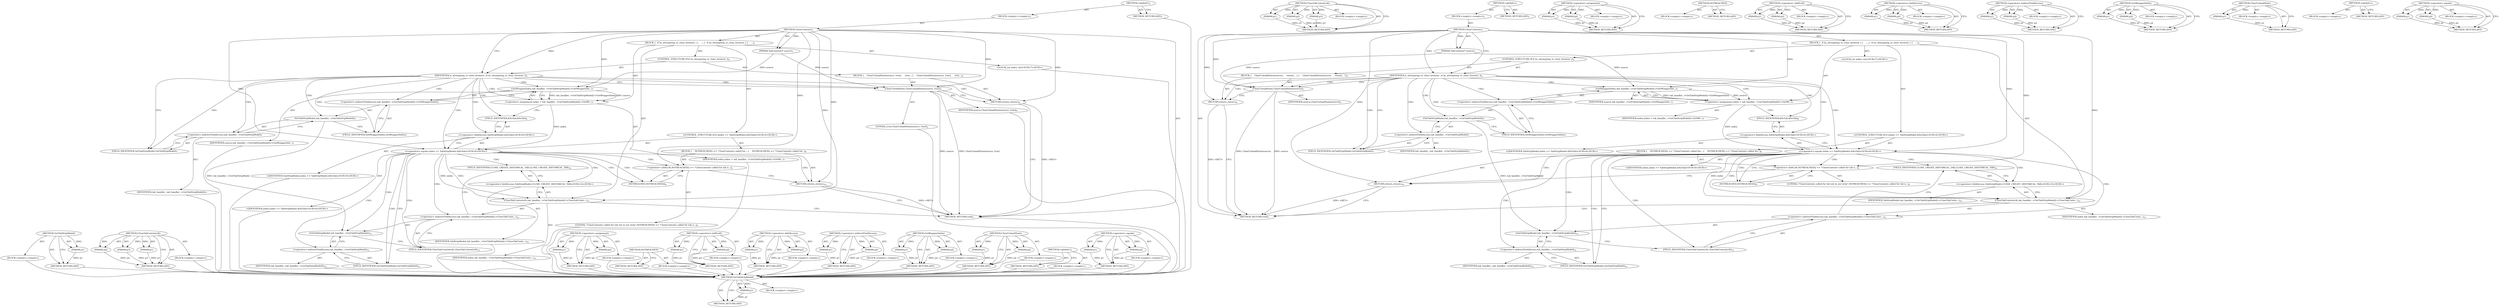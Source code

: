 digraph "&lt;operator&gt;.equals" {
vulnerable_90 [label=<(METHOD,GetTabStripModel)>];
vulnerable_91 [label=<(PARAM,p1)>];
vulnerable_92 [label=<(BLOCK,&lt;empty&gt;,&lt;empty&gt;)>];
vulnerable_93 [label=<(METHOD_RETURN,ANY)>];
vulnerable_112 [label=<(METHOD,CloseTabContentsAt)>];
vulnerable_113 [label=<(PARAM,p1)>];
vulnerable_114 [label=<(PARAM,p2)>];
vulnerable_115 [label=<(PARAM,p3)>];
vulnerable_116 [label=<(BLOCK,&lt;empty&gt;,&lt;empty&gt;)>];
vulnerable_117 [label=<(METHOD_RETURN,ANY)>];
vulnerable_6 [label=<(METHOD,&lt;global&gt;)<SUB>1</SUB>>];
vulnerable_7 [label=<(BLOCK,&lt;empty&gt;,&lt;empty&gt;)<SUB>1</SUB>>];
vulnerable_8 [label=<(METHOD,CloseContents)<SUB>1</SUB>>];
vulnerable_9 [label=<(PARAM,TabContents* source)<SUB>1</SUB>>];
vulnerable_10 [label=<(BLOCK,{
  if (is_attempting_to_close_browser_) {
    ...,{
  if (is_attempting_to_close_browser_) {
    ...)<SUB>1</SUB>>];
vulnerable_11 [label=<(CONTROL_STRUCTURE,IF,if (is_attempting_to_close_browser_))<SUB>2</SUB>>];
vulnerable_12 [label=<(IDENTIFIER,is_attempting_to_close_browser_,if (is_attempting_to_close_browser_))<SUB>2</SUB>>];
vulnerable_13 [label=<(BLOCK,{
    ClearUnloadState(source);
     return;
   },{
    ClearUnloadState(source);
     return;
   })<SUB>2</SUB>>];
vulnerable_14 [label=<(ClearUnloadState,ClearUnloadState(source))<SUB>3</SUB>>];
vulnerable_15 [label=<(IDENTIFIER,source,ClearUnloadState(source))<SUB>3</SUB>>];
vulnerable_16 [label=<(RETURN,return;,return;)<SUB>4</SUB>>];
vulnerable_17 [label="<(LOCAL,int index: int)<SUB>7</SUB>>"];
vulnerable_18 [label=<(&lt;operator&gt;.assignment,index = tab_handler_-&gt;GetTabStripModel()-&gt;GetWr...)<SUB>7</SUB>>];
vulnerable_19 [label=<(IDENTIFIER,index,index = tab_handler_-&gt;GetTabStripModel()-&gt;GetWr...)<SUB>7</SUB>>];
vulnerable_20 [label=<(GetWrapperIndex,tab_handler_-&gt;GetTabStripModel()-&gt;GetWrapperInd...)<SUB>7</SUB>>];
vulnerable_21 [label=<(&lt;operator&gt;.indirectFieldAccess,tab_handler_-&gt;GetTabStripModel()-&gt;GetWrapperIndex)<SUB>7</SUB>>];
vulnerable_22 [label=<(GetTabStripModel,tab_handler_-&gt;GetTabStripModel())<SUB>7</SUB>>];
vulnerable_23 [label=<(&lt;operator&gt;.indirectFieldAccess,tab_handler_-&gt;GetTabStripModel)<SUB>7</SUB>>];
vulnerable_24 [label=<(IDENTIFIER,tab_handler_,tab_handler_-&gt;GetTabStripModel())<SUB>7</SUB>>];
vulnerable_25 [label=<(FIELD_IDENTIFIER,GetTabStripModel,GetTabStripModel)<SUB>7</SUB>>];
vulnerable_26 [label=<(FIELD_IDENTIFIER,GetWrapperIndex,GetWrapperIndex)<SUB>7</SUB>>];
vulnerable_27 [label=<(IDENTIFIER,source,tab_handler_-&gt;GetTabStripModel()-&gt;GetWrapperInd...)<SUB>7</SUB>>];
vulnerable_28 [label="<(CONTROL_STRUCTURE,IF,if (index == TabStripModel::kNoTab))<SUB>8</SUB>>"];
vulnerable_29 [label="<(&lt;operator&gt;.equals,index == TabStripModel::kNoTab)<SUB>8</SUB>>"];
vulnerable_30 [label="<(IDENTIFIER,index,index == TabStripModel::kNoTab)<SUB>8</SUB>>"];
vulnerable_31 [label="<(&lt;operator&gt;.fieldAccess,TabStripModel::kNoTab)<SUB>8</SUB>>"];
vulnerable_32 [label="<(IDENTIFIER,TabStripModel,index == TabStripModel::kNoTab)<SUB>8</SUB>>"];
vulnerable_33 [label=<(FIELD_IDENTIFIER,kNoTab,kNoTab)<SUB>8</SUB>>];
vulnerable_34 [label=<(BLOCK,{
    NOTREACHED() &lt;&lt; &quot;CloseContents called for...,{
    NOTREACHED() &lt;&lt; &quot;CloseContents called for...)<SUB>8</SUB>>];
vulnerable_35 [label=<(&lt;operator&gt;.shiftLeft,NOTREACHED() &lt;&lt; &quot;CloseContents called for tab n...)<SUB>9</SUB>>];
vulnerable_36 [label=<(NOTREACHED,NOTREACHED())<SUB>9</SUB>>];
vulnerable_37 [label=<(LITERAL,&quot;CloseContents called for tab not in our strip&quot;,NOTREACHED() &lt;&lt; &quot;CloseContents called for tab n...)<SUB>9</SUB>>];
vulnerable_38 [label=<(RETURN,return;,return;)<SUB>10</SUB>>];
vulnerable_39 [label=<(CloseTabContentsAt,tab_handler_-&gt;GetTabStripModel()-&gt;CloseTabConte...)<SUB>12</SUB>>];
vulnerable_40 [label=<(&lt;operator&gt;.indirectFieldAccess,tab_handler_-&gt;GetTabStripModel()-&gt;CloseTabConte...)<SUB>12</SUB>>];
vulnerable_41 [label=<(GetTabStripModel,tab_handler_-&gt;GetTabStripModel())<SUB>12</SUB>>];
vulnerable_42 [label=<(&lt;operator&gt;.indirectFieldAccess,tab_handler_-&gt;GetTabStripModel)<SUB>12</SUB>>];
vulnerable_43 [label=<(IDENTIFIER,tab_handler_,tab_handler_-&gt;GetTabStripModel())<SUB>12</SUB>>];
vulnerable_44 [label=<(FIELD_IDENTIFIER,GetTabStripModel,GetTabStripModel)<SUB>12</SUB>>];
vulnerable_45 [label=<(FIELD_IDENTIFIER,CloseTabContentsAt,CloseTabContentsAt)<SUB>12</SUB>>];
vulnerable_46 [label=<(IDENTIFIER,index,tab_handler_-&gt;GetTabStripModel()-&gt;CloseTabConte...)<SUB>13</SUB>>];
vulnerable_47 [label="<(&lt;operator&gt;.fieldAccess,TabStripModel::CLOSE_CREATE_HISTORICAL_TAB)<SUB>14</SUB>>"];
vulnerable_48 [label=<(IDENTIFIER,TabStripModel,tab_handler_-&gt;GetTabStripModel()-&gt;CloseTabConte...)<SUB>14</SUB>>];
vulnerable_49 [label=<(FIELD_IDENTIFIER,CLOSE_CREATE_HISTORICAL_TAB,CLOSE_CREATE_HISTORICAL_TAB)<SUB>14</SUB>>];
vulnerable_50 [label=<(METHOD_RETURN,void)<SUB>1</SUB>>];
vulnerable_52 [label=<(METHOD_RETURN,ANY)<SUB>1</SUB>>];
vulnerable_75 [label=<(METHOD,&lt;operator&gt;.assignment)>];
vulnerable_76 [label=<(PARAM,p1)>];
vulnerable_77 [label=<(PARAM,p2)>];
vulnerable_78 [label=<(BLOCK,&lt;empty&gt;,&lt;empty&gt;)>];
vulnerable_79 [label=<(METHOD_RETURN,ANY)>];
vulnerable_109 [label=<(METHOD,NOTREACHED)>];
vulnerable_110 [label=<(BLOCK,&lt;empty&gt;,&lt;empty&gt;)>];
vulnerable_111 [label=<(METHOD_RETURN,ANY)>];
vulnerable_104 [label=<(METHOD,&lt;operator&gt;.shiftLeft)>];
vulnerable_105 [label=<(PARAM,p1)>];
vulnerable_106 [label=<(PARAM,p2)>];
vulnerable_107 [label=<(BLOCK,&lt;empty&gt;,&lt;empty&gt;)>];
vulnerable_108 [label=<(METHOD_RETURN,ANY)>];
vulnerable_99 [label=<(METHOD,&lt;operator&gt;.fieldAccess)>];
vulnerable_100 [label=<(PARAM,p1)>];
vulnerable_101 [label=<(PARAM,p2)>];
vulnerable_102 [label=<(BLOCK,&lt;empty&gt;,&lt;empty&gt;)>];
vulnerable_103 [label=<(METHOD_RETURN,ANY)>];
vulnerable_85 [label=<(METHOD,&lt;operator&gt;.indirectFieldAccess)>];
vulnerable_86 [label=<(PARAM,p1)>];
vulnerable_87 [label=<(PARAM,p2)>];
vulnerable_88 [label=<(BLOCK,&lt;empty&gt;,&lt;empty&gt;)>];
vulnerable_89 [label=<(METHOD_RETURN,ANY)>];
vulnerable_80 [label=<(METHOD,GetWrapperIndex)>];
vulnerable_81 [label=<(PARAM,p1)>];
vulnerable_82 [label=<(PARAM,p2)>];
vulnerable_83 [label=<(BLOCK,&lt;empty&gt;,&lt;empty&gt;)>];
vulnerable_84 [label=<(METHOD_RETURN,ANY)>];
vulnerable_71 [label=<(METHOD,ClearUnloadState)>];
vulnerable_72 [label=<(PARAM,p1)>];
vulnerable_73 [label=<(BLOCK,&lt;empty&gt;,&lt;empty&gt;)>];
vulnerable_74 [label=<(METHOD_RETURN,ANY)>];
vulnerable_65 [label=<(METHOD,&lt;global&gt;)<SUB>1</SUB>>];
vulnerable_66 [label=<(BLOCK,&lt;empty&gt;,&lt;empty&gt;)>];
vulnerable_67 [label=<(METHOD_RETURN,ANY)>];
vulnerable_94 [label=<(METHOD,&lt;operator&gt;.equals)>];
vulnerable_95 [label=<(PARAM,p1)>];
vulnerable_96 [label=<(PARAM,p2)>];
vulnerable_97 [label=<(BLOCK,&lt;empty&gt;,&lt;empty&gt;)>];
vulnerable_98 [label=<(METHOD_RETURN,ANY)>];
fixed_94 [label=<(METHOD,GetTabStripModel)>];
fixed_95 [label=<(PARAM,p1)>];
fixed_96 [label=<(BLOCK,&lt;empty&gt;,&lt;empty&gt;)>];
fixed_97 [label=<(METHOD_RETURN,ANY)>];
fixed_116 [label=<(METHOD,CloseTabContentsAt)>];
fixed_117 [label=<(PARAM,p1)>];
fixed_118 [label=<(PARAM,p2)>];
fixed_119 [label=<(PARAM,p3)>];
fixed_120 [label=<(BLOCK,&lt;empty&gt;,&lt;empty&gt;)>];
fixed_121 [label=<(METHOD_RETURN,ANY)>];
fixed_6 [label=<(METHOD,&lt;global&gt;)<SUB>1</SUB>>];
fixed_7 [label=<(BLOCK,&lt;empty&gt;,&lt;empty&gt;)<SUB>1</SUB>>];
fixed_8 [label=<(METHOD,CloseContents)<SUB>1</SUB>>];
fixed_9 [label=<(PARAM,TabContents* source)<SUB>1</SUB>>];
fixed_10 [label=<(BLOCK,{
  if (is_attempting_to_close_browser_) {
    ...,{
  if (is_attempting_to_close_browser_) {
    ...)<SUB>1</SUB>>];
fixed_11 [label=<(CONTROL_STRUCTURE,IF,if (is_attempting_to_close_browser_))<SUB>2</SUB>>];
fixed_12 [label=<(IDENTIFIER,is_attempting_to_close_browser_,if (is_attempting_to_close_browser_))<SUB>2</SUB>>];
fixed_13 [label=<(BLOCK,{
    ClearUnloadState(source, true);
     retu...,{
    ClearUnloadState(source, true);
     retu...)<SUB>2</SUB>>];
fixed_14 [label=<(ClearUnloadState,ClearUnloadState(source, true))<SUB>3</SUB>>];
fixed_15 [label=<(IDENTIFIER,source,ClearUnloadState(source, true))<SUB>3</SUB>>];
fixed_16 [label=<(LITERAL,true,ClearUnloadState(source, true))<SUB>3</SUB>>];
fixed_17 [label=<(RETURN,return;,return;)<SUB>4</SUB>>];
fixed_18 [label="<(LOCAL,int index: int)<SUB>7</SUB>>"];
fixed_19 [label=<(&lt;operator&gt;.assignment,index = tab_handler_-&gt;GetTabStripModel()-&gt;GetWr...)<SUB>7</SUB>>];
fixed_20 [label=<(IDENTIFIER,index,index = tab_handler_-&gt;GetTabStripModel()-&gt;GetWr...)<SUB>7</SUB>>];
fixed_21 [label=<(GetWrapperIndex,tab_handler_-&gt;GetTabStripModel()-&gt;GetWrapperInd...)<SUB>7</SUB>>];
fixed_22 [label=<(&lt;operator&gt;.indirectFieldAccess,tab_handler_-&gt;GetTabStripModel()-&gt;GetWrapperIndex)<SUB>7</SUB>>];
fixed_23 [label=<(GetTabStripModel,tab_handler_-&gt;GetTabStripModel())<SUB>7</SUB>>];
fixed_24 [label=<(&lt;operator&gt;.indirectFieldAccess,tab_handler_-&gt;GetTabStripModel)<SUB>7</SUB>>];
fixed_25 [label=<(IDENTIFIER,tab_handler_,tab_handler_-&gt;GetTabStripModel())<SUB>7</SUB>>];
fixed_26 [label=<(FIELD_IDENTIFIER,GetTabStripModel,GetTabStripModel)<SUB>7</SUB>>];
fixed_27 [label=<(FIELD_IDENTIFIER,GetWrapperIndex,GetWrapperIndex)<SUB>7</SUB>>];
fixed_28 [label=<(IDENTIFIER,source,tab_handler_-&gt;GetTabStripModel()-&gt;GetWrapperInd...)<SUB>7</SUB>>];
fixed_29 [label="<(CONTROL_STRUCTURE,IF,if (index == TabStripModel::kNoTab))<SUB>8</SUB>>"];
fixed_30 [label="<(&lt;operator&gt;.equals,index == TabStripModel::kNoTab)<SUB>8</SUB>>"];
fixed_31 [label="<(IDENTIFIER,index,index == TabStripModel::kNoTab)<SUB>8</SUB>>"];
fixed_32 [label="<(&lt;operator&gt;.fieldAccess,TabStripModel::kNoTab)<SUB>8</SUB>>"];
fixed_33 [label="<(IDENTIFIER,TabStripModel,index == TabStripModel::kNoTab)<SUB>8</SUB>>"];
fixed_34 [label=<(FIELD_IDENTIFIER,kNoTab,kNoTab)<SUB>8</SUB>>];
fixed_35 [label=<(BLOCK,{
    NOTREACHED() &lt;&lt; &quot;CloseContents called for...,{
    NOTREACHED() &lt;&lt; &quot;CloseContents called for...)<SUB>8</SUB>>];
fixed_36 [label=<(&lt;operator&gt;.shiftLeft,NOTREACHED() &lt;&lt; &quot;CloseContents called for tab n...)<SUB>9</SUB>>];
fixed_37 [label=<(NOTREACHED,NOTREACHED())<SUB>9</SUB>>];
fixed_38 [label=<(LITERAL,&quot;CloseContents called for tab not in our strip&quot;,NOTREACHED() &lt;&lt; &quot;CloseContents called for tab n...)<SUB>9</SUB>>];
fixed_39 [label=<(RETURN,return;,return;)<SUB>10</SUB>>];
fixed_40 [label=<(CloseTabContentsAt,tab_handler_-&gt;GetTabStripModel()-&gt;CloseTabConte...)<SUB>12</SUB>>];
fixed_41 [label=<(&lt;operator&gt;.indirectFieldAccess,tab_handler_-&gt;GetTabStripModel()-&gt;CloseTabConte...)<SUB>12</SUB>>];
fixed_42 [label=<(GetTabStripModel,tab_handler_-&gt;GetTabStripModel())<SUB>12</SUB>>];
fixed_43 [label=<(&lt;operator&gt;.indirectFieldAccess,tab_handler_-&gt;GetTabStripModel)<SUB>12</SUB>>];
fixed_44 [label=<(IDENTIFIER,tab_handler_,tab_handler_-&gt;GetTabStripModel())<SUB>12</SUB>>];
fixed_45 [label=<(FIELD_IDENTIFIER,GetTabStripModel,GetTabStripModel)<SUB>12</SUB>>];
fixed_46 [label=<(FIELD_IDENTIFIER,CloseTabContentsAt,CloseTabContentsAt)<SUB>12</SUB>>];
fixed_47 [label=<(IDENTIFIER,index,tab_handler_-&gt;GetTabStripModel()-&gt;CloseTabConte...)<SUB>13</SUB>>];
fixed_48 [label="<(&lt;operator&gt;.fieldAccess,TabStripModel::CLOSE_CREATE_HISTORICAL_TAB)<SUB>14</SUB>>"];
fixed_49 [label=<(IDENTIFIER,TabStripModel,tab_handler_-&gt;GetTabStripModel()-&gt;CloseTabConte...)<SUB>14</SUB>>];
fixed_50 [label=<(FIELD_IDENTIFIER,CLOSE_CREATE_HISTORICAL_TAB,CLOSE_CREATE_HISTORICAL_TAB)<SUB>14</SUB>>];
fixed_51 [label=<(METHOD_RETURN,void)<SUB>1</SUB>>];
fixed_53 [label=<(METHOD_RETURN,ANY)<SUB>1</SUB>>];
fixed_79 [label=<(METHOD,&lt;operator&gt;.assignment)>];
fixed_80 [label=<(PARAM,p1)>];
fixed_81 [label=<(PARAM,p2)>];
fixed_82 [label=<(BLOCK,&lt;empty&gt;,&lt;empty&gt;)>];
fixed_83 [label=<(METHOD_RETURN,ANY)>];
fixed_113 [label=<(METHOD,NOTREACHED)>];
fixed_114 [label=<(BLOCK,&lt;empty&gt;,&lt;empty&gt;)>];
fixed_115 [label=<(METHOD_RETURN,ANY)>];
fixed_108 [label=<(METHOD,&lt;operator&gt;.shiftLeft)>];
fixed_109 [label=<(PARAM,p1)>];
fixed_110 [label=<(PARAM,p2)>];
fixed_111 [label=<(BLOCK,&lt;empty&gt;,&lt;empty&gt;)>];
fixed_112 [label=<(METHOD_RETURN,ANY)>];
fixed_103 [label=<(METHOD,&lt;operator&gt;.fieldAccess)>];
fixed_104 [label=<(PARAM,p1)>];
fixed_105 [label=<(PARAM,p2)>];
fixed_106 [label=<(BLOCK,&lt;empty&gt;,&lt;empty&gt;)>];
fixed_107 [label=<(METHOD_RETURN,ANY)>];
fixed_89 [label=<(METHOD,&lt;operator&gt;.indirectFieldAccess)>];
fixed_90 [label=<(PARAM,p1)>];
fixed_91 [label=<(PARAM,p2)>];
fixed_92 [label=<(BLOCK,&lt;empty&gt;,&lt;empty&gt;)>];
fixed_93 [label=<(METHOD_RETURN,ANY)>];
fixed_84 [label=<(METHOD,GetWrapperIndex)>];
fixed_85 [label=<(PARAM,p1)>];
fixed_86 [label=<(PARAM,p2)>];
fixed_87 [label=<(BLOCK,&lt;empty&gt;,&lt;empty&gt;)>];
fixed_88 [label=<(METHOD_RETURN,ANY)>];
fixed_74 [label=<(METHOD,ClearUnloadState)>];
fixed_75 [label=<(PARAM,p1)>];
fixed_76 [label=<(PARAM,p2)>];
fixed_77 [label=<(BLOCK,&lt;empty&gt;,&lt;empty&gt;)>];
fixed_78 [label=<(METHOD_RETURN,ANY)>];
fixed_68 [label=<(METHOD,&lt;global&gt;)<SUB>1</SUB>>];
fixed_69 [label=<(BLOCK,&lt;empty&gt;,&lt;empty&gt;)>];
fixed_70 [label=<(METHOD_RETURN,ANY)>];
fixed_98 [label=<(METHOD,&lt;operator&gt;.equals)>];
fixed_99 [label=<(PARAM,p1)>];
fixed_100 [label=<(PARAM,p2)>];
fixed_101 [label=<(BLOCK,&lt;empty&gt;,&lt;empty&gt;)>];
fixed_102 [label=<(METHOD_RETURN,ANY)>];
vulnerable_90 -> vulnerable_91  [key=0, label="AST: "];
vulnerable_90 -> vulnerable_91  [key=1, label="DDG: "];
vulnerable_90 -> vulnerable_92  [key=0, label="AST: "];
vulnerable_90 -> vulnerable_93  [key=0, label="AST: "];
vulnerable_90 -> vulnerable_93  [key=1, label="CFG: "];
vulnerable_91 -> vulnerable_93  [key=0, label="DDG: p1"];
vulnerable_112 -> vulnerable_113  [key=0, label="AST: "];
vulnerable_112 -> vulnerable_113  [key=1, label="DDG: "];
vulnerable_112 -> vulnerable_116  [key=0, label="AST: "];
vulnerable_112 -> vulnerable_114  [key=0, label="AST: "];
vulnerable_112 -> vulnerable_114  [key=1, label="DDG: "];
vulnerable_112 -> vulnerable_117  [key=0, label="AST: "];
vulnerable_112 -> vulnerable_117  [key=1, label="CFG: "];
vulnerable_112 -> vulnerable_115  [key=0, label="AST: "];
vulnerable_112 -> vulnerable_115  [key=1, label="DDG: "];
vulnerable_113 -> vulnerable_117  [key=0, label="DDG: p1"];
vulnerable_114 -> vulnerable_117  [key=0, label="DDG: p2"];
vulnerable_115 -> vulnerable_117  [key=0, label="DDG: p3"];
vulnerable_6 -> vulnerable_7  [key=0, label="AST: "];
vulnerable_6 -> vulnerable_52  [key=0, label="AST: "];
vulnerable_6 -> vulnerable_52  [key=1, label="CFG: "];
vulnerable_7 -> vulnerable_8  [key=0, label="AST: "];
vulnerable_8 -> vulnerable_9  [key=0, label="AST: "];
vulnerable_8 -> vulnerable_9  [key=1, label="DDG: "];
vulnerable_8 -> vulnerable_10  [key=0, label="AST: "];
vulnerable_8 -> vulnerable_50  [key=0, label="AST: "];
vulnerable_8 -> vulnerable_12  [key=0, label="CFG: "];
vulnerable_8 -> vulnerable_12  [key=1, label="DDG: "];
vulnerable_8 -> vulnerable_39  [key=0, label="DDG: "];
vulnerable_8 -> vulnerable_16  [key=0, label="DDG: "];
vulnerable_8 -> vulnerable_20  [key=0, label="DDG: "];
vulnerable_8 -> vulnerable_29  [key=0, label="DDG: "];
vulnerable_8 -> vulnerable_38  [key=0, label="DDG: "];
vulnerable_8 -> vulnerable_14  [key=0, label="DDG: "];
vulnerable_8 -> vulnerable_35  [key=0, label="DDG: "];
vulnerable_9 -> vulnerable_20  [key=0, label="DDG: source"];
vulnerable_9 -> vulnerable_14  [key=0, label="DDG: source"];
vulnerable_10 -> vulnerable_11  [key=0, label="AST: "];
vulnerable_10 -> vulnerable_17  [key=0, label="AST: "];
vulnerable_10 -> vulnerable_18  [key=0, label="AST: "];
vulnerable_10 -> vulnerable_28  [key=0, label="AST: "];
vulnerable_10 -> vulnerable_39  [key=0, label="AST: "];
vulnerable_11 -> vulnerable_12  [key=0, label="AST: "];
vulnerable_11 -> vulnerable_13  [key=0, label="AST: "];
vulnerable_12 -> vulnerable_14  [key=0, label="CFG: "];
vulnerable_12 -> vulnerable_14  [key=1, label="CDG: "];
vulnerable_12 -> vulnerable_25  [key=0, label="CFG: "];
vulnerable_12 -> vulnerable_25  [key=1, label="CDG: "];
vulnerable_12 -> vulnerable_16  [key=0, label="CDG: "];
vulnerable_12 -> vulnerable_21  [key=0, label="CDG: "];
vulnerable_12 -> vulnerable_33  [key=0, label="CDG: "];
vulnerable_12 -> vulnerable_26  [key=0, label="CDG: "];
vulnerable_12 -> vulnerable_23  [key=0, label="CDG: "];
vulnerable_12 -> vulnerable_20  [key=0, label="CDG: "];
vulnerable_12 -> vulnerable_22  [key=0, label="CDG: "];
vulnerable_12 -> vulnerable_29  [key=0, label="CDG: "];
vulnerable_12 -> vulnerable_18  [key=0, label="CDG: "];
vulnerable_12 -> vulnerable_31  [key=0, label="CDG: "];
vulnerable_13 -> vulnerable_14  [key=0, label="AST: "];
vulnerable_13 -> vulnerable_16  [key=0, label="AST: "];
vulnerable_14 -> vulnerable_15  [key=0, label="AST: "];
vulnerable_14 -> vulnerable_16  [key=0, label="CFG: "];
vulnerable_14 -> vulnerable_50  [key=0, label="DDG: source"];
vulnerable_14 -> vulnerable_50  [key=1, label="DDG: ClearUnloadState(source)"];
vulnerable_16 -> vulnerable_50  [key=0, label="CFG: "];
vulnerable_16 -> vulnerable_50  [key=1, label="DDG: &lt;RET&gt;"];
vulnerable_18 -> vulnerable_19  [key=0, label="AST: "];
vulnerable_18 -> vulnerable_20  [key=0, label="AST: "];
vulnerable_18 -> vulnerable_33  [key=0, label="CFG: "];
vulnerable_18 -> vulnerable_29  [key=0, label="DDG: index"];
vulnerable_20 -> vulnerable_21  [key=0, label="AST: "];
vulnerable_20 -> vulnerable_27  [key=0, label="AST: "];
vulnerable_20 -> vulnerable_18  [key=0, label="CFG: "];
vulnerable_20 -> vulnerable_18  [key=1, label="DDG: tab_handler_-&gt;GetTabStripModel()-&gt;GetWrapperIndex"];
vulnerable_20 -> vulnerable_18  [key=2, label="DDG: source"];
vulnerable_21 -> vulnerable_22  [key=0, label="AST: "];
vulnerable_21 -> vulnerable_26  [key=0, label="AST: "];
vulnerable_21 -> vulnerable_20  [key=0, label="CFG: "];
vulnerable_22 -> vulnerable_23  [key=0, label="AST: "];
vulnerable_22 -> vulnerable_26  [key=0, label="CFG: "];
vulnerable_22 -> vulnerable_41  [key=0, label="DDG: tab_handler_-&gt;GetTabStripModel"];
vulnerable_23 -> vulnerable_24  [key=0, label="AST: "];
vulnerable_23 -> vulnerable_25  [key=0, label="AST: "];
vulnerable_23 -> vulnerable_22  [key=0, label="CFG: "];
vulnerable_25 -> vulnerable_23  [key=0, label="CFG: "];
vulnerable_26 -> vulnerable_21  [key=0, label="CFG: "];
vulnerable_28 -> vulnerable_29  [key=0, label="AST: "];
vulnerable_28 -> vulnerable_34  [key=0, label="AST: "];
vulnerable_29 -> vulnerable_30  [key=0, label="AST: "];
vulnerable_29 -> vulnerable_31  [key=0, label="AST: "];
vulnerable_29 -> vulnerable_36  [key=0, label="CFG: "];
vulnerable_29 -> vulnerable_36  [key=1, label="CDG: "];
vulnerable_29 -> vulnerable_44  [key=0, label="CFG: "];
vulnerable_29 -> vulnerable_44  [key=1, label="CDG: "];
vulnerable_29 -> vulnerable_39  [key=0, label="DDG: index"];
vulnerable_29 -> vulnerable_39  [key=1, label="CDG: "];
vulnerable_29 -> vulnerable_47  [key=0, label="CDG: "];
vulnerable_29 -> vulnerable_49  [key=0, label="CDG: "];
vulnerable_29 -> vulnerable_42  [key=0, label="CDG: "];
vulnerable_29 -> vulnerable_38  [key=0, label="CDG: "];
vulnerable_29 -> vulnerable_41  [key=0, label="CDG: "];
vulnerable_29 -> vulnerable_45  [key=0, label="CDG: "];
vulnerable_29 -> vulnerable_40  [key=0, label="CDG: "];
vulnerable_29 -> vulnerable_35  [key=0, label="CDG: "];
vulnerable_31 -> vulnerable_32  [key=0, label="AST: "];
vulnerable_31 -> vulnerable_33  [key=0, label="AST: "];
vulnerable_31 -> vulnerable_29  [key=0, label="CFG: "];
vulnerable_33 -> vulnerable_31  [key=0, label="CFG: "];
vulnerable_34 -> vulnerable_35  [key=0, label="AST: "];
vulnerable_34 -> vulnerable_38  [key=0, label="AST: "];
vulnerable_35 -> vulnerable_36  [key=0, label="AST: "];
vulnerable_35 -> vulnerable_37  [key=0, label="AST: "];
vulnerable_35 -> vulnerable_38  [key=0, label="CFG: "];
vulnerable_36 -> vulnerable_35  [key=0, label="CFG: "];
vulnerable_38 -> vulnerable_50  [key=0, label="CFG: "];
vulnerable_38 -> vulnerable_50  [key=1, label="DDG: &lt;RET&gt;"];
vulnerable_39 -> vulnerable_40  [key=0, label="AST: "];
vulnerable_39 -> vulnerable_46  [key=0, label="AST: "];
vulnerable_39 -> vulnerable_47  [key=0, label="AST: "];
vulnerable_39 -> vulnerable_50  [key=0, label="CFG: "];
vulnerable_40 -> vulnerable_41  [key=0, label="AST: "];
vulnerable_40 -> vulnerable_45  [key=0, label="AST: "];
vulnerable_40 -> vulnerable_49  [key=0, label="CFG: "];
vulnerable_41 -> vulnerable_42  [key=0, label="AST: "];
vulnerable_41 -> vulnerable_45  [key=0, label="CFG: "];
vulnerable_42 -> vulnerable_43  [key=0, label="AST: "];
vulnerable_42 -> vulnerable_44  [key=0, label="AST: "];
vulnerable_42 -> vulnerable_41  [key=0, label="CFG: "];
vulnerable_44 -> vulnerable_42  [key=0, label="CFG: "];
vulnerable_45 -> vulnerable_40  [key=0, label="CFG: "];
vulnerable_47 -> vulnerable_48  [key=0, label="AST: "];
vulnerable_47 -> vulnerable_49  [key=0, label="AST: "];
vulnerable_47 -> vulnerable_39  [key=0, label="CFG: "];
vulnerable_49 -> vulnerable_47  [key=0, label="CFG: "];
vulnerable_75 -> vulnerable_76  [key=0, label="AST: "];
vulnerable_75 -> vulnerable_76  [key=1, label="DDG: "];
vulnerable_75 -> vulnerable_78  [key=0, label="AST: "];
vulnerable_75 -> vulnerable_77  [key=0, label="AST: "];
vulnerable_75 -> vulnerable_77  [key=1, label="DDG: "];
vulnerable_75 -> vulnerable_79  [key=0, label="AST: "];
vulnerable_75 -> vulnerable_79  [key=1, label="CFG: "];
vulnerable_76 -> vulnerable_79  [key=0, label="DDG: p1"];
vulnerable_77 -> vulnerable_79  [key=0, label="DDG: p2"];
vulnerable_109 -> vulnerable_110  [key=0, label="AST: "];
vulnerable_109 -> vulnerable_111  [key=0, label="AST: "];
vulnerable_109 -> vulnerable_111  [key=1, label="CFG: "];
vulnerable_104 -> vulnerable_105  [key=0, label="AST: "];
vulnerable_104 -> vulnerable_105  [key=1, label="DDG: "];
vulnerable_104 -> vulnerable_107  [key=0, label="AST: "];
vulnerable_104 -> vulnerable_106  [key=0, label="AST: "];
vulnerable_104 -> vulnerable_106  [key=1, label="DDG: "];
vulnerable_104 -> vulnerable_108  [key=0, label="AST: "];
vulnerable_104 -> vulnerable_108  [key=1, label="CFG: "];
vulnerable_105 -> vulnerable_108  [key=0, label="DDG: p1"];
vulnerable_106 -> vulnerable_108  [key=0, label="DDG: p2"];
vulnerable_99 -> vulnerable_100  [key=0, label="AST: "];
vulnerable_99 -> vulnerable_100  [key=1, label="DDG: "];
vulnerable_99 -> vulnerable_102  [key=0, label="AST: "];
vulnerable_99 -> vulnerable_101  [key=0, label="AST: "];
vulnerable_99 -> vulnerable_101  [key=1, label="DDG: "];
vulnerable_99 -> vulnerable_103  [key=0, label="AST: "];
vulnerable_99 -> vulnerable_103  [key=1, label="CFG: "];
vulnerable_100 -> vulnerable_103  [key=0, label="DDG: p1"];
vulnerable_101 -> vulnerable_103  [key=0, label="DDG: p2"];
vulnerable_85 -> vulnerable_86  [key=0, label="AST: "];
vulnerable_85 -> vulnerable_86  [key=1, label="DDG: "];
vulnerable_85 -> vulnerable_88  [key=0, label="AST: "];
vulnerable_85 -> vulnerable_87  [key=0, label="AST: "];
vulnerable_85 -> vulnerable_87  [key=1, label="DDG: "];
vulnerable_85 -> vulnerable_89  [key=0, label="AST: "];
vulnerable_85 -> vulnerable_89  [key=1, label="CFG: "];
vulnerable_86 -> vulnerable_89  [key=0, label="DDG: p1"];
vulnerable_87 -> vulnerable_89  [key=0, label="DDG: p2"];
vulnerable_80 -> vulnerable_81  [key=0, label="AST: "];
vulnerable_80 -> vulnerable_81  [key=1, label="DDG: "];
vulnerable_80 -> vulnerable_83  [key=0, label="AST: "];
vulnerable_80 -> vulnerable_82  [key=0, label="AST: "];
vulnerable_80 -> vulnerable_82  [key=1, label="DDG: "];
vulnerable_80 -> vulnerable_84  [key=0, label="AST: "];
vulnerable_80 -> vulnerable_84  [key=1, label="CFG: "];
vulnerable_81 -> vulnerable_84  [key=0, label="DDG: p1"];
vulnerable_82 -> vulnerable_84  [key=0, label="DDG: p2"];
vulnerable_71 -> vulnerable_72  [key=0, label="AST: "];
vulnerable_71 -> vulnerable_72  [key=1, label="DDG: "];
vulnerable_71 -> vulnerable_73  [key=0, label="AST: "];
vulnerable_71 -> vulnerable_74  [key=0, label="AST: "];
vulnerable_71 -> vulnerable_74  [key=1, label="CFG: "];
vulnerable_72 -> vulnerable_74  [key=0, label="DDG: p1"];
vulnerable_65 -> vulnerable_66  [key=0, label="AST: "];
vulnerable_65 -> vulnerable_67  [key=0, label="AST: "];
vulnerable_65 -> vulnerable_67  [key=1, label="CFG: "];
vulnerable_94 -> vulnerable_95  [key=0, label="AST: "];
vulnerable_94 -> vulnerable_95  [key=1, label="DDG: "];
vulnerable_94 -> vulnerable_97  [key=0, label="AST: "];
vulnerable_94 -> vulnerable_96  [key=0, label="AST: "];
vulnerable_94 -> vulnerable_96  [key=1, label="DDG: "];
vulnerable_94 -> vulnerable_98  [key=0, label="AST: "];
vulnerable_94 -> vulnerable_98  [key=1, label="CFG: "];
vulnerable_95 -> vulnerable_98  [key=0, label="DDG: p1"];
vulnerable_96 -> vulnerable_98  [key=0, label="DDG: p2"];
fixed_94 -> fixed_95  [key=0, label="AST: "];
fixed_94 -> fixed_95  [key=1, label="DDG: "];
fixed_94 -> fixed_96  [key=0, label="AST: "];
fixed_94 -> fixed_97  [key=0, label="AST: "];
fixed_94 -> fixed_97  [key=1, label="CFG: "];
fixed_95 -> fixed_97  [key=0, label="DDG: p1"];
fixed_96 -> vulnerable_90  [key=0];
fixed_97 -> vulnerable_90  [key=0];
fixed_116 -> fixed_117  [key=0, label="AST: "];
fixed_116 -> fixed_117  [key=1, label="DDG: "];
fixed_116 -> fixed_120  [key=0, label="AST: "];
fixed_116 -> fixed_118  [key=0, label="AST: "];
fixed_116 -> fixed_118  [key=1, label="DDG: "];
fixed_116 -> fixed_121  [key=0, label="AST: "];
fixed_116 -> fixed_121  [key=1, label="CFG: "];
fixed_116 -> fixed_119  [key=0, label="AST: "];
fixed_116 -> fixed_119  [key=1, label="DDG: "];
fixed_117 -> fixed_121  [key=0, label="DDG: p1"];
fixed_118 -> fixed_121  [key=0, label="DDG: p2"];
fixed_119 -> fixed_121  [key=0, label="DDG: p3"];
fixed_120 -> vulnerable_90  [key=0];
fixed_121 -> vulnerable_90  [key=0];
fixed_6 -> fixed_7  [key=0, label="AST: "];
fixed_6 -> fixed_53  [key=0, label="AST: "];
fixed_6 -> fixed_53  [key=1, label="CFG: "];
fixed_7 -> fixed_8  [key=0, label="AST: "];
fixed_8 -> fixed_9  [key=0, label="AST: "];
fixed_8 -> fixed_9  [key=1, label="DDG: "];
fixed_8 -> fixed_10  [key=0, label="AST: "];
fixed_8 -> fixed_51  [key=0, label="AST: "];
fixed_8 -> fixed_12  [key=0, label="CFG: "];
fixed_8 -> fixed_12  [key=1, label="DDG: "];
fixed_8 -> fixed_40  [key=0, label="DDG: "];
fixed_8 -> fixed_17  [key=0, label="DDG: "];
fixed_8 -> fixed_21  [key=0, label="DDG: "];
fixed_8 -> fixed_30  [key=0, label="DDG: "];
fixed_8 -> fixed_39  [key=0, label="DDG: "];
fixed_8 -> fixed_14  [key=0, label="DDG: "];
fixed_8 -> fixed_36  [key=0, label="DDG: "];
fixed_9 -> fixed_21  [key=0, label="DDG: source"];
fixed_9 -> fixed_14  [key=0, label="DDG: source"];
fixed_10 -> fixed_11  [key=0, label="AST: "];
fixed_10 -> fixed_18  [key=0, label="AST: "];
fixed_10 -> fixed_19  [key=0, label="AST: "];
fixed_10 -> fixed_29  [key=0, label="AST: "];
fixed_10 -> fixed_40  [key=0, label="AST: "];
fixed_11 -> fixed_12  [key=0, label="AST: "];
fixed_11 -> fixed_13  [key=0, label="AST: "];
fixed_12 -> fixed_14  [key=0, label="CFG: "];
fixed_12 -> fixed_14  [key=1, label="CDG: "];
fixed_12 -> fixed_26  [key=0, label="CFG: "];
fixed_12 -> fixed_26  [key=1, label="CDG: "];
fixed_12 -> fixed_24  [key=0, label="CDG: "];
fixed_12 -> fixed_17  [key=0, label="CDG: "];
fixed_12 -> fixed_30  [key=0, label="CDG: "];
fixed_12 -> fixed_34  [key=0, label="CDG: "];
fixed_12 -> fixed_21  [key=0, label="CDG: "];
fixed_12 -> fixed_32  [key=0, label="CDG: "];
fixed_12 -> fixed_23  [key=0, label="CDG: "];
fixed_12 -> fixed_19  [key=0, label="CDG: "];
fixed_12 -> fixed_22  [key=0, label="CDG: "];
fixed_12 -> fixed_27  [key=0, label="CDG: "];
fixed_13 -> fixed_14  [key=0, label="AST: "];
fixed_13 -> fixed_17  [key=0, label="AST: "];
fixed_14 -> fixed_15  [key=0, label="AST: "];
fixed_14 -> fixed_16  [key=0, label="AST: "];
fixed_14 -> fixed_17  [key=0, label="CFG: "];
fixed_14 -> fixed_51  [key=0, label="DDG: source"];
fixed_14 -> fixed_51  [key=1, label="DDG: ClearUnloadState(source, true)"];
fixed_15 -> vulnerable_90  [key=0];
fixed_16 -> vulnerable_90  [key=0];
fixed_17 -> fixed_51  [key=0, label="CFG: "];
fixed_17 -> fixed_51  [key=1, label="DDG: &lt;RET&gt;"];
fixed_18 -> vulnerable_90  [key=0];
fixed_19 -> fixed_20  [key=0, label="AST: "];
fixed_19 -> fixed_21  [key=0, label="AST: "];
fixed_19 -> fixed_34  [key=0, label="CFG: "];
fixed_19 -> fixed_30  [key=0, label="DDG: index"];
fixed_20 -> vulnerable_90  [key=0];
fixed_21 -> fixed_22  [key=0, label="AST: "];
fixed_21 -> fixed_28  [key=0, label="AST: "];
fixed_21 -> fixed_19  [key=0, label="CFG: "];
fixed_21 -> fixed_19  [key=1, label="DDG: tab_handler_-&gt;GetTabStripModel()-&gt;GetWrapperIndex"];
fixed_21 -> fixed_19  [key=2, label="DDG: source"];
fixed_22 -> fixed_23  [key=0, label="AST: "];
fixed_22 -> fixed_27  [key=0, label="AST: "];
fixed_22 -> fixed_21  [key=0, label="CFG: "];
fixed_23 -> fixed_24  [key=0, label="AST: "];
fixed_23 -> fixed_27  [key=0, label="CFG: "];
fixed_23 -> fixed_42  [key=0, label="DDG: tab_handler_-&gt;GetTabStripModel"];
fixed_24 -> fixed_25  [key=0, label="AST: "];
fixed_24 -> fixed_26  [key=0, label="AST: "];
fixed_24 -> fixed_23  [key=0, label="CFG: "];
fixed_25 -> vulnerable_90  [key=0];
fixed_26 -> fixed_24  [key=0, label="CFG: "];
fixed_27 -> fixed_22  [key=0, label="CFG: "];
fixed_28 -> vulnerable_90  [key=0];
fixed_29 -> fixed_30  [key=0, label="AST: "];
fixed_29 -> fixed_35  [key=0, label="AST: "];
fixed_30 -> fixed_31  [key=0, label="AST: "];
fixed_30 -> fixed_32  [key=0, label="AST: "];
fixed_30 -> fixed_37  [key=0, label="CFG: "];
fixed_30 -> fixed_37  [key=1, label="CDG: "];
fixed_30 -> fixed_45  [key=0, label="CFG: "];
fixed_30 -> fixed_45  [key=1, label="CDG: "];
fixed_30 -> fixed_40  [key=0, label="DDG: index"];
fixed_30 -> fixed_40  [key=1, label="CDG: "];
fixed_30 -> fixed_48  [key=0, label="CDG: "];
fixed_30 -> fixed_42  [key=0, label="CDG: "];
fixed_30 -> fixed_36  [key=0, label="CDG: "];
fixed_30 -> fixed_46  [key=0, label="CDG: "];
fixed_30 -> fixed_41  [key=0, label="CDG: "];
fixed_30 -> fixed_50  [key=0, label="CDG: "];
fixed_30 -> fixed_39  [key=0, label="CDG: "];
fixed_30 -> fixed_43  [key=0, label="CDG: "];
fixed_31 -> vulnerable_90  [key=0];
fixed_32 -> fixed_33  [key=0, label="AST: "];
fixed_32 -> fixed_34  [key=0, label="AST: "];
fixed_32 -> fixed_30  [key=0, label="CFG: "];
fixed_33 -> vulnerable_90  [key=0];
fixed_34 -> fixed_32  [key=0, label="CFG: "];
fixed_35 -> fixed_36  [key=0, label="AST: "];
fixed_35 -> fixed_39  [key=0, label="AST: "];
fixed_36 -> fixed_37  [key=0, label="AST: "];
fixed_36 -> fixed_38  [key=0, label="AST: "];
fixed_36 -> fixed_39  [key=0, label="CFG: "];
fixed_37 -> fixed_36  [key=0, label="CFG: "];
fixed_38 -> vulnerable_90  [key=0];
fixed_39 -> fixed_51  [key=0, label="CFG: "];
fixed_39 -> fixed_51  [key=1, label="DDG: &lt;RET&gt;"];
fixed_40 -> fixed_41  [key=0, label="AST: "];
fixed_40 -> fixed_47  [key=0, label="AST: "];
fixed_40 -> fixed_48  [key=0, label="AST: "];
fixed_40 -> fixed_51  [key=0, label="CFG: "];
fixed_41 -> fixed_42  [key=0, label="AST: "];
fixed_41 -> fixed_46  [key=0, label="AST: "];
fixed_41 -> fixed_50  [key=0, label="CFG: "];
fixed_42 -> fixed_43  [key=0, label="AST: "];
fixed_42 -> fixed_46  [key=0, label="CFG: "];
fixed_43 -> fixed_44  [key=0, label="AST: "];
fixed_43 -> fixed_45  [key=0, label="AST: "];
fixed_43 -> fixed_42  [key=0, label="CFG: "];
fixed_44 -> vulnerable_90  [key=0];
fixed_45 -> fixed_43  [key=0, label="CFG: "];
fixed_46 -> fixed_41  [key=0, label="CFG: "];
fixed_47 -> vulnerable_90  [key=0];
fixed_48 -> fixed_49  [key=0, label="AST: "];
fixed_48 -> fixed_50  [key=0, label="AST: "];
fixed_48 -> fixed_40  [key=0, label="CFG: "];
fixed_49 -> vulnerable_90  [key=0];
fixed_50 -> fixed_48  [key=0, label="CFG: "];
fixed_51 -> vulnerable_90  [key=0];
fixed_53 -> vulnerable_90  [key=0];
fixed_79 -> fixed_80  [key=0, label="AST: "];
fixed_79 -> fixed_80  [key=1, label="DDG: "];
fixed_79 -> fixed_82  [key=0, label="AST: "];
fixed_79 -> fixed_81  [key=0, label="AST: "];
fixed_79 -> fixed_81  [key=1, label="DDG: "];
fixed_79 -> fixed_83  [key=0, label="AST: "];
fixed_79 -> fixed_83  [key=1, label="CFG: "];
fixed_80 -> fixed_83  [key=0, label="DDG: p1"];
fixed_81 -> fixed_83  [key=0, label="DDG: p2"];
fixed_82 -> vulnerable_90  [key=0];
fixed_83 -> vulnerable_90  [key=0];
fixed_113 -> fixed_114  [key=0, label="AST: "];
fixed_113 -> fixed_115  [key=0, label="AST: "];
fixed_113 -> fixed_115  [key=1, label="CFG: "];
fixed_114 -> vulnerable_90  [key=0];
fixed_115 -> vulnerable_90  [key=0];
fixed_108 -> fixed_109  [key=0, label="AST: "];
fixed_108 -> fixed_109  [key=1, label="DDG: "];
fixed_108 -> fixed_111  [key=0, label="AST: "];
fixed_108 -> fixed_110  [key=0, label="AST: "];
fixed_108 -> fixed_110  [key=1, label="DDG: "];
fixed_108 -> fixed_112  [key=0, label="AST: "];
fixed_108 -> fixed_112  [key=1, label="CFG: "];
fixed_109 -> fixed_112  [key=0, label="DDG: p1"];
fixed_110 -> fixed_112  [key=0, label="DDG: p2"];
fixed_111 -> vulnerable_90  [key=0];
fixed_112 -> vulnerable_90  [key=0];
fixed_103 -> fixed_104  [key=0, label="AST: "];
fixed_103 -> fixed_104  [key=1, label="DDG: "];
fixed_103 -> fixed_106  [key=0, label="AST: "];
fixed_103 -> fixed_105  [key=0, label="AST: "];
fixed_103 -> fixed_105  [key=1, label="DDG: "];
fixed_103 -> fixed_107  [key=0, label="AST: "];
fixed_103 -> fixed_107  [key=1, label="CFG: "];
fixed_104 -> fixed_107  [key=0, label="DDG: p1"];
fixed_105 -> fixed_107  [key=0, label="DDG: p2"];
fixed_106 -> vulnerable_90  [key=0];
fixed_107 -> vulnerable_90  [key=0];
fixed_89 -> fixed_90  [key=0, label="AST: "];
fixed_89 -> fixed_90  [key=1, label="DDG: "];
fixed_89 -> fixed_92  [key=0, label="AST: "];
fixed_89 -> fixed_91  [key=0, label="AST: "];
fixed_89 -> fixed_91  [key=1, label="DDG: "];
fixed_89 -> fixed_93  [key=0, label="AST: "];
fixed_89 -> fixed_93  [key=1, label="CFG: "];
fixed_90 -> fixed_93  [key=0, label="DDG: p1"];
fixed_91 -> fixed_93  [key=0, label="DDG: p2"];
fixed_92 -> vulnerable_90  [key=0];
fixed_93 -> vulnerable_90  [key=0];
fixed_84 -> fixed_85  [key=0, label="AST: "];
fixed_84 -> fixed_85  [key=1, label="DDG: "];
fixed_84 -> fixed_87  [key=0, label="AST: "];
fixed_84 -> fixed_86  [key=0, label="AST: "];
fixed_84 -> fixed_86  [key=1, label="DDG: "];
fixed_84 -> fixed_88  [key=0, label="AST: "];
fixed_84 -> fixed_88  [key=1, label="CFG: "];
fixed_85 -> fixed_88  [key=0, label="DDG: p1"];
fixed_86 -> fixed_88  [key=0, label="DDG: p2"];
fixed_87 -> vulnerable_90  [key=0];
fixed_88 -> vulnerable_90  [key=0];
fixed_74 -> fixed_75  [key=0, label="AST: "];
fixed_74 -> fixed_75  [key=1, label="DDG: "];
fixed_74 -> fixed_77  [key=0, label="AST: "];
fixed_74 -> fixed_76  [key=0, label="AST: "];
fixed_74 -> fixed_76  [key=1, label="DDG: "];
fixed_74 -> fixed_78  [key=0, label="AST: "];
fixed_74 -> fixed_78  [key=1, label="CFG: "];
fixed_75 -> fixed_78  [key=0, label="DDG: p1"];
fixed_76 -> fixed_78  [key=0, label="DDG: p2"];
fixed_77 -> vulnerable_90  [key=0];
fixed_78 -> vulnerable_90  [key=0];
fixed_68 -> fixed_69  [key=0, label="AST: "];
fixed_68 -> fixed_70  [key=0, label="AST: "];
fixed_68 -> fixed_70  [key=1, label="CFG: "];
fixed_69 -> vulnerable_90  [key=0];
fixed_70 -> vulnerable_90  [key=0];
fixed_98 -> fixed_99  [key=0, label="AST: "];
fixed_98 -> fixed_99  [key=1, label="DDG: "];
fixed_98 -> fixed_101  [key=0, label="AST: "];
fixed_98 -> fixed_100  [key=0, label="AST: "];
fixed_98 -> fixed_100  [key=1, label="DDG: "];
fixed_98 -> fixed_102  [key=0, label="AST: "];
fixed_98 -> fixed_102  [key=1, label="CFG: "];
fixed_99 -> fixed_102  [key=0, label="DDG: p1"];
fixed_100 -> fixed_102  [key=0, label="DDG: p2"];
fixed_101 -> vulnerable_90  [key=0];
fixed_102 -> vulnerable_90  [key=0];
}
